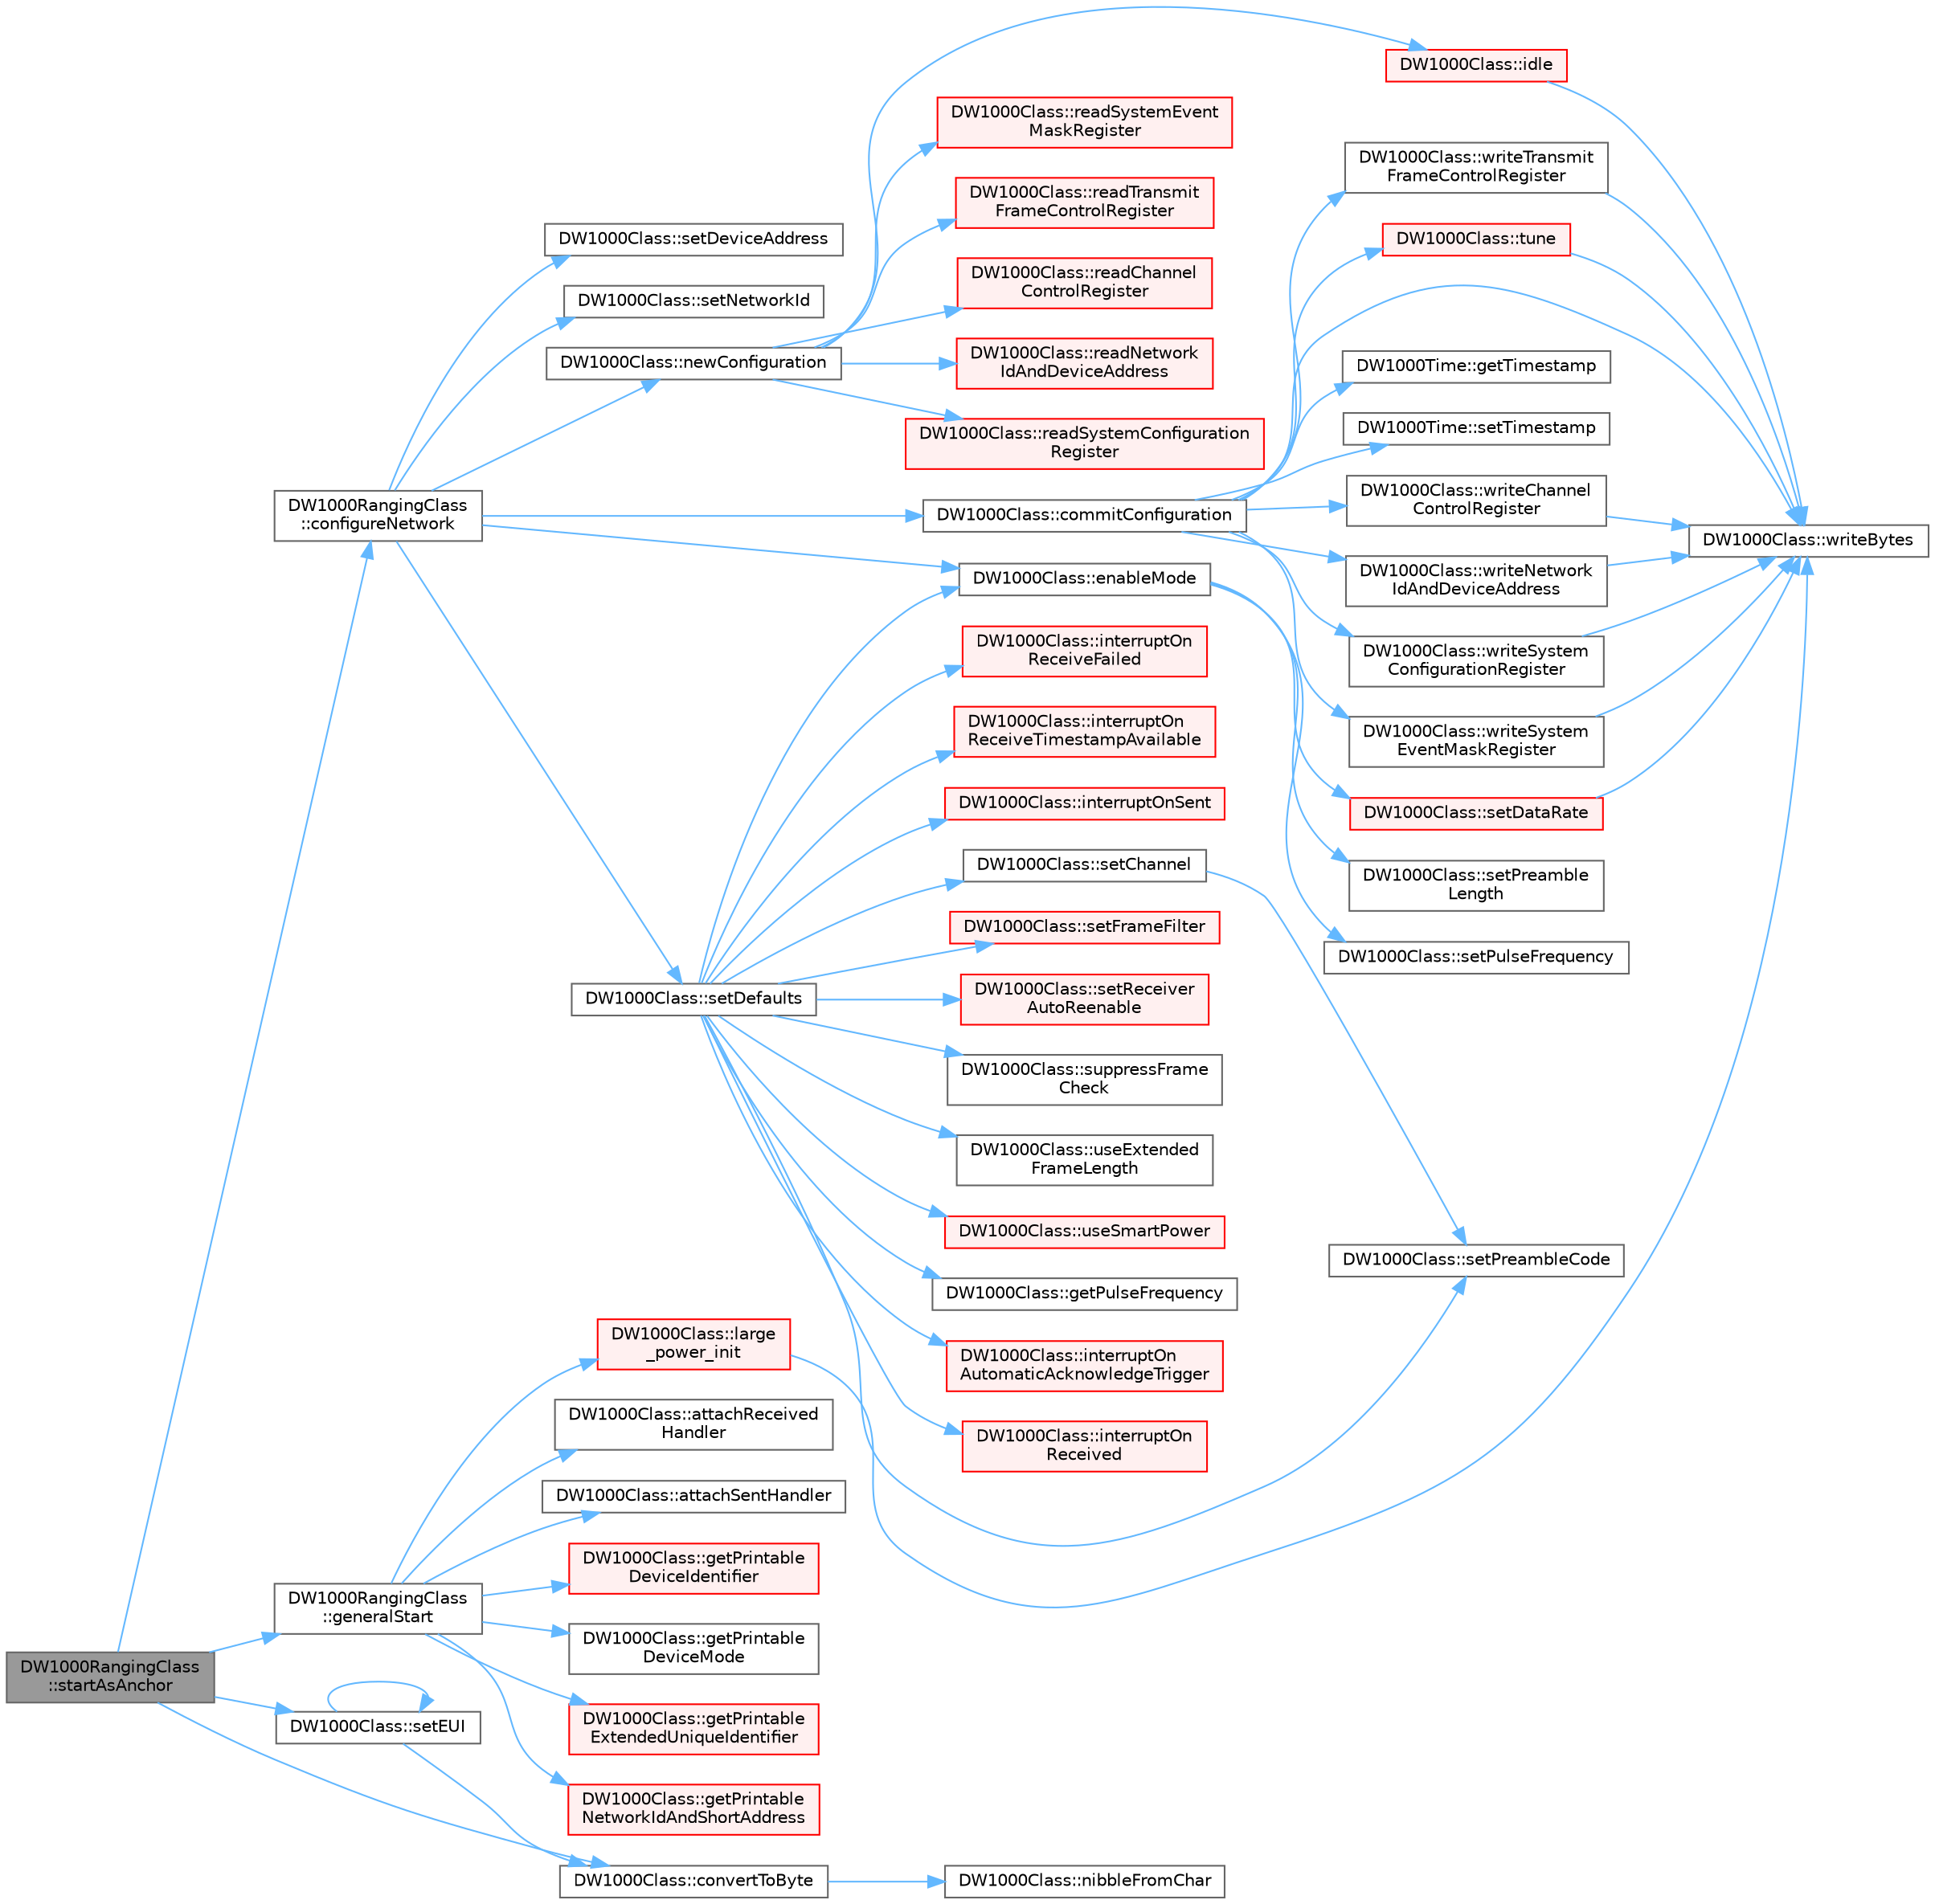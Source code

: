 digraph "DW1000RangingClass::startAsAnchor"
{
 // LATEX_PDF_SIZE
  bgcolor="transparent";
  edge [fontname=Helvetica,fontsize=10,labelfontname=Helvetica,labelfontsize=10];
  node [fontname=Helvetica,fontsize=10,shape=box,height=0.2,width=0.4];
  rankdir="LR";
  Node1 [id="Node000001",label="DW1000RangingClass\l::startAsAnchor",height=0.2,width=0.4,color="gray40", fillcolor="grey60", style="filled", fontcolor="black",tooltip=" "];
  Node1 -> Node2 [id="edge1_Node000001_Node000002",color="steelblue1",style="solid",tooltip=" "];
  Node2 [id="Node000002",label="DW1000RangingClass\l::configureNetwork",height=0.2,width=0.4,color="grey40", fillcolor="white", style="filled",URL="$class_d_w1000_ranging_class.html#a8d52b5dadd722c169e960a3ccb0850f2",tooltip=" "];
  Node2 -> Node3 [id="edge2_Node000002_Node000003",color="steelblue1",style="solid",tooltip=" "];
  Node3 [id="Node000003",label="DW1000Class::commitConfiguration",height=0.2,width=0.4,color="grey40", fillcolor="white", style="filled",URL="$class_d_w1000_class.html#a50e230d4ac0df27e1e1b0ce50242adc2",tooltip=" "];
  Node3 -> Node4 [id="edge3_Node000003_Node000004",color="steelblue1",style="solid",tooltip=" "];
  Node4 [id="Node000004",label="DW1000Time::getTimestamp",height=0.2,width=0.4,color="grey40", fillcolor="white", style="filled",URL="$class_d_w1000_time.html#a4bbc27fdfe2276aeb8d985d26f566086",tooltip=" "];
  Node3 -> Node5 [id="edge4_Node000003_Node000005",color="steelblue1",style="solid",tooltip=" "];
  Node5 [id="Node000005",label="DW1000Time::setTimestamp",height=0.2,width=0.4,color="grey40", fillcolor="white", style="filled",URL="$class_d_w1000_time.html#a62dcd395c3fc6819d4c1994dad06db78",tooltip=" "];
  Node3 -> Node6 [id="edge5_Node000003_Node000006",color="steelblue1",style="solid",tooltip=" "];
  Node6 [id="Node000006",label="DW1000Class::tune",height=0.2,width=0.4,color="red", fillcolor="#FFF0F0", style="filled",URL="$class_d_w1000_class.html#a1e996f1921f45efddef0c343e3a29b44",tooltip=" "];
  Node6 -> Node10 [id="edge6_Node000006_Node000010",color="steelblue1",style="solid",tooltip=" "];
  Node10 [id="Node000010",label="DW1000Class::writeBytes",height=0.2,width=0.4,color="grey40", fillcolor="white", style="filled",URL="$class_d_w1000_class.html#a0772ea0dca8931657f4cca4570cf000d",tooltip=" "];
  Node3 -> Node10 [id="edge7_Node000003_Node000010",color="steelblue1",style="solid",tooltip=" "];
  Node3 -> Node12 [id="edge8_Node000003_Node000012",color="steelblue1",style="solid",tooltip=" "];
  Node12 [id="Node000012",label="DW1000Class::writeChannel\lControlRegister",height=0.2,width=0.4,color="grey40", fillcolor="white", style="filled",URL="$class_d_w1000_class.html#a2ee08ca0011f72a0349c1e871bf24164",tooltip=" "];
  Node12 -> Node10 [id="edge9_Node000012_Node000010",color="steelblue1",style="solid",tooltip=" "];
  Node3 -> Node13 [id="edge10_Node000003_Node000013",color="steelblue1",style="solid",tooltip=" "];
  Node13 [id="Node000013",label="DW1000Class::writeNetwork\lIdAndDeviceAddress",height=0.2,width=0.4,color="grey40", fillcolor="white", style="filled",URL="$class_d_w1000_class.html#a8a0ca63db7e1957c4bab94f49a018be4",tooltip=" "];
  Node13 -> Node10 [id="edge11_Node000013_Node000010",color="steelblue1",style="solid",tooltip=" "];
  Node3 -> Node14 [id="edge12_Node000003_Node000014",color="steelblue1",style="solid",tooltip=" "];
  Node14 [id="Node000014",label="DW1000Class::writeSystem\lConfigurationRegister",height=0.2,width=0.4,color="grey40", fillcolor="white", style="filled",URL="$class_d_w1000_class.html#ac5ff65d716216fa71853c3df3efa3853",tooltip=" "];
  Node14 -> Node10 [id="edge13_Node000014_Node000010",color="steelblue1",style="solid",tooltip=" "];
  Node3 -> Node15 [id="edge14_Node000003_Node000015",color="steelblue1",style="solid",tooltip=" "];
  Node15 [id="Node000015",label="DW1000Class::writeSystem\lEventMaskRegister",height=0.2,width=0.4,color="grey40", fillcolor="white", style="filled",URL="$class_d_w1000_class.html#a27785065539bdce2646abd6c0b3c9804",tooltip=" "];
  Node15 -> Node10 [id="edge15_Node000015_Node000010",color="steelblue1",style="solid",tooltip=" "];
  Node3 -> Node16 [id="edge16_Node000003_Node000016",color="steelblue1",style="solid",tooltip=" "];
  Node16 [id="Node000016",label="DW1000Class::writeTransmit\lFrameControlRegister",height=0.2,width=0.4,color="grey40", fillcolor="white", style="filled",URL="$class_d_w1000_class.html#ac2617248374072f75f32d4743d3cbd8f",tooltip=" "];
  Node16 -> Node10 [id="edge17_Node000016_Node000010",color="steelblue1",style="solid",tooltip=" "];
  Node2 -> Node17 [id="edge18_Node000002_Node000017",color="steelblue1",style="solid",tooltip=" "];
  Node17 [id="Node000017",label="DW1000Class::enableMode",height=0.2,width=0.4,color="grey40", fillcolor="white", style="filled",URL="$class_d_w1000_class.html#a3e0701b9373ec91c3e01ec96a0165ff8",tooltip=" "];
  Node17 -> Node18 [id="edge19_Node000017_Node000018",color="steelblue1",style="solid",tooltip=" "];
  Node18 [id="Node000018",label="DW1000Class::setDataRate",height=0.2,width=0.4,color="red", fillcolor="#FFF0F0", style="filled",URL="$class_d_w1000_class.html#a33a0d48330a15629d8b98068d385bb4f",tooltip=" "];
  Node18 -> Node10 [id="edge20_Node000018_Node000010",color="steelblue1",style="solid",tooltip=" "];
  Node17 -> Node20 [id="edge21_Node000017_Node000020",color="steelblue1",style="solid",tooltip=" "];
  Node20 [id="Node000020",label="DW1000Class::setPreamble\lLength",height=0.2,width=0.4,color="grey40", fillcolor="white", style="filled",URL="$class_d_w1000_class.html#a49962ad99ef5c1cccd01c55bb4dbfa36",tooltip=" "];
  Node17 -> Node21 [id="edge22_Node000017_Node000021",color="steelblue1",style="solid",tooltip=" "];
  Node21 [id="Node000021",label="DW1000Class::setPulseFrequency",height=0.2,width=0.4,color="grey40", fillcolor="white", style="filled",URL="$class_d_w1000_class.html#a06b2868d23f50189b22b6a67f089e04d",tooltip=" "];
  Node2 -> Node22 [id="edge23_Node000002_Node000022",color="steelblue1",style="solid",tooltip=" "];
  Node22 [id="Node000022",label="DW1000Class::newConfiguration",height=0.2,width=0.4,color="grey40", fillcolor="white", style="filled",URL="$class_d_w1000_class.html#a407b2fff98dab43ed909495a46373468",tooltip=" "];
  Node22 -> Node23 [id="edge24_Node000022_Node000023",color="steelblue1",style="solid",tooltip=" "];
  Node23 [id="Node000023",label="DW1000Class::idle",height=0.2,width=0.4,color="red", fillcolor="#FFF0F0", style="filled",URL="$class_d_w1000_class.html#a02b962429abec24f14178d33fe1079df",tooltip=" "];
  Node23 -> Node10 [id="edge25_Node000023_Node000010",color="steelblue1",style="solid",tooltip=" "];
  Node22 -> Node24 [id="edge26_Node000022_Node000024",color="steelblue1",style="solid",tooltip=" "];
  Node24 [id="Node000024",label="DW1000Class::readChannel\lControlRegister",height=0.2,width=0.4,color="red", fillcolor="#FFF0F0", style="filled",URL="$class_d_w1000_class.html#a7b2cc4b8d7f04e8f02140a4000b4ce18",tooltip=" "];
  Node22 -> Node25 [id="edge27_Node000022_Node000025",color="steelblue1",style="solid",tooltip=" "];
  Node25 [id="Node000025",label="DW1000Class::readNetwork\lIdAndDeviceAddress",height=0.2,width=0.4,color="red", fillcolor="#FFF0F0", style="filled",URL="$class_d_w1000_class.html#a1a97a9e117c7d2a8e821276063f60082",tooltip=" "];
  Node22 -> Node26 [id="edge28_Node000022_Node000026",color="steelblue1",style="solid",tooltip=" "];
  Node26 [id="Node000026",label="DW1000Class::readSystemConfiguration\lRegister",height=0.2,width=0.4,color="red", fillcolor="#FFF0F0", style="filled",URL="$class_d_w1000_class.html#a266d8bff7e8374bed37f56db11ad5aab",tooltip=" "];
  Node22 -> Node27 [id="edge29_Node000022_Node000027",color="steelblue1",style="solid",tooltip=" "];
  Node27 [id="Node000027",label="DW1000Class::readSystemEvent\lMaskRegister",height=0.2,width=0.4,color="red", fillcolor="#FFF0F0", style="filled",URL="$class_d_w1000_class.html#a01f0844696513cd33c8f076f944d60e7",tooltip=" "];
  Node22 -> Node28 [id="edge30_Node000022_Node000028",color="steelblue1",style="solid",tooltip=" "];
  Node28 [id="Node000028",label="DW1000Class::readTransmit\lFrameControlRegister",height=0.2,width=0.4,color="red", fillcolor="#FFF0F0", style="filled",URL="$class_d_w1000_class.html#a9eb2d38a38c878314291dc6759276a0a",tooltip=" "];
  Node2 -> Node29 [id="edge31_Node000002_Node000029",color="steelblue1",style="solid",tooltip=" "];
  Node29 [id="Node000029",label="DW1000Class::setDefaults",height=0.2,width=0.4,color="grey40", fillcolor="white", style="filled",URL="$class_d_w1000_class.html#a07dcb51bbdd1d2628aca0aebcd4e8648",tooltip=" "];
  Node29 -> Node17 [id="edge32_Node000029_Node000017",color="steelblue1",style="solid",tooltip=" "];
  Node29 -> Node30 [id="edge33_Node000029_Node000030",color="steelblue1",style="solid",tooltip=" "];
  Node30 [id="Node000030",label="DW1000Class::getPulseFrequency",height=0.2,width=0.4,color="grey40", fillcolor="white", style="filled",URL="$class_d_w1000_class.html#a22468e4271cf51cbec24eaeb48ec7594",tooltip=" "];
  Node29 -> Node31 [id="edge34_Node000029_Node000031",color="steelblue1",style="solid",tooltip=" "];
  Node31 [id="Node000031",label="DW1000Class::interruptOn\lAutomaticAcknowledgeTrigger",height=0.2,width=0.4,color="red", fillcolor="#FFF0F0", style="filled",URL="$class_d_w1000_class.html#a9f4657110d02779f0de43d85b8725396",tooltip=" "];
  Node29 -> Node32 [id="edge35_Node000029_Node000032",color="steelblue1",style="solid",tooltip=" "];
  Node32 [id="Node000032",label="DW1000Class::interruptOn\lReceived",height=0.2,width=0.4,color="red", fillcolor="#FFF0F0", style="filled",URL="$class_d_w1000_class.html#acc5fc4e41a2ab337a70e95dbc215aebe",tooltip=" "];
  Node29 -> Node33 [id="edge36_Node000029_Node000033",color="steelblue1",style="solid",tooltip=" "];
  Node33 [id="Node000033",label="DW1000Class::interruptOn\lReceiveFailed",height=0.2,width=0.4,color="red", fillcolor="#FFF0F0", style="filled",URL="$class_d_w1000_class.html#a472093d784aa8416285ee765688ab773",tooltip=" "];
  Node29 -> Node34 [id="edge37_Node000029_Node000034",color="steelblue1",style="solid",tooltip=" "];
  Node34 [id="Node000034",label="DW1000Class::interruptOn\lReceiveTimestampAvailable",height=0.2,width=0.4,color="red", fillcolor="#FFF0F0", style="filled",URL="$class_d_w1000_class.html#a597f9d029985f7c4bad31b4b1a8febd4",tooltip=" "];
  Node29 -> Node35 [id="edge38_Node000029_Node000035",color="steelblue1",style="solid",tooltip=" "];
  Node35 [id="Node000035",label="DW1000Class::interruptOnSent",height=0.2,width=0.4,color="red", fillcolor="#FFF0F0", style="filled",URL="$class_d_w1000_class.html#aecec6bbac162b4906be77972e00ca30c",tooltip=" "];
  Node29 -> Node36 [id="edge39_Node000029_Node000036",color="steelblue1",style="solid",tooltip=" "];
  Node36 [id="Node000036",label="DW1000Class::setChannel",height=0.2,width=0.4,color="grey40", fillcolor="white", style="filled",URL="$class_d_w1000_class.html#abaf3065f30fdf41eb77b99ab30f81586",tooltip=" "];
  Node36 -> Node37 [id="edge40_Node000036_Node000037",color="steelblue1",style="solid",tooltip=" "];
  Node37 [id="Node000037",label="DW1000Class::setPreambleCode",height=0.2,width=0.4,color="grey40", fillcolor="white", style="filled",URL="$class_d_w1000_class.html#a5b5f551eaa346b7c724aa9e9895cdb15",tooltip=" "];
  Node29 -> Node38 [id="edge41_Node000029_Node000038",color="steelblue1",style="solid",tooltip=" "];
  Node38 [id="Node000038",label="DW1000Class::setFrameFilter",height=0.2,width=0.4,color="red", fillcolor="#FFF0F0", style="filled",URL="$class_d_w1000_class.html#a1b9c117107dc1fed4f00f6e899fad915",tooltip=" "];
  Node29 -> Node37 [id="edge42_Node000029_Node000037",color="steelblue1",style="solid",tooltip=" "];
  Node29 -> Node39 [id="edge43_Node000029_Node000039",color="steelblue1",style="solid",tooltip=" "];
  Node39 [id="Node000039",label="DW1000Class::setReceiver\lAutoReenable",height=0.2,width=0.4,color="red", fillcolor="#FFF0F0", style="filled",URL="$class_d_w1000_class.html#a53e17fac6b38319d6caca584c5ab34ca",tooltip=" "];
  Node29 -> Node40 [id="edge44_Node000029_Node000040",color="steelblue1",style="solid",tooltip=" "];
  Node40 [id="Node000040",label="DW1000Class::suppressFrame\lCheck",height=0.2,width=0.4,color="grey40", fillcolor="white", style="filled",URL="$class_d_w1000_class.html#afde1923323b3be3212f102fad09db4e9",tooltip=" "];
  Node29 -> Node41 [id="edge45_Node000029_Node000041",color="steelblue1",style="solid",tooltip=" "];
  Node41 [id="Node000041",label="DW1000Class::useExtended\lFrameLength",height=0.2,width=0.4,color="grey40", fillcolor="white", style="filled",URL="$class_d_w1000_class.html#ad34e8cd07429db763b9e51e496c4ec1a",tooltip=" "];
  Node29 -> Node42 [id="edge46_Node000029_Node000042",color="steelblue1",style="solid",tooltip=" "];
  Node42 [id="Node000042",label="DW1000Class::useSmartPower",height=0.2,width=0.4,color="red", fillcolor="#FFF0F0", style="filled",URL="$class_d_w1000_class.html#a553b32a50b0be672319c0c6a04c3b9cf",tooltip=" "];
  Node2 -> Node43 [id="edge47_Node000002_Node000043",color="steelblue1",style="solid",tooltip=" "];
  Node43 [id="Node000043",label="DW1000Class::setDeviceAddress",height=0.2,width=0.4,color="grey40", fillcolor="white", style="filled",URL="$class_d_w1000_class.html#ae47c9a3c5f8a202a72c11a6ee5099749",tooltip=" "];
  Node2 -> Node44 [id="edge48_Node000002_Node000044",color="steelblue1",style="solid",tooltip=" "];
  Node44 [id="Node000044",label="DW1000Class::setNetworkId",height=0.2,width=0.4,color="grey40", fillcolor="white", style="filled",URL="$class_d_w1000_class.html#a332e90d3b8fc200f2a6ffd4dbffa4786",tooltip=" "];
  Node1 -> Node45 [id="edge49_Node000001_Node000045",color="steelblue1",style="solid",tooltip=" "];
  Node45 [id="Node000045",label="DW1000Class::convertToByte",height=0.2,width=0.4,color="grey40", fillcolor="white", style="filled",URL="$class_d_w1000_class.html#a43e2a1360a222c250b885013e291e123",tooltip=" "];
  Node45 -> Node46 [id="edge50_Node000045_Node000046",color="steelblue1",style="solid",tooltip=" "];
  Node46 [id="Node000046",label="DW1000Class::nibbleFromChar",height=0.2,width=0.4,color="grey40", fillcolor="white", style="filled",URL="$class_d_w1000_class.html#a0dcf373ae85b564a68d81e010b4c019c",tooltip=" "];
  Node1 -> Node47 [id="edge51_Node000001_Node000047",color="steelblue1",style="solid",tooltip=" "];
  Node47 [id="Node000047",label="DW1000RangingClass\l::generalStart",height=0.2,width=0.4,color="grey40", fillcolor="white", style="filled",URL="$class_d_w1000_ranging_class.html#a81019e2311f5aa6a33f006beae8aadd7",tooltip=" "];
  Node47 -> Node48 [id="edge52_Node000047_Node000048",color="steelblue1",style="solid",tooltip=" "];
  Node48 [id="Node000048",label="DW1000Class::attachReceived\lHandler",height=0.2,width=0.4,color="grey40", fillcolor="white", style="filled",URL="$class_d_w1000_class.html#a114f68401a4e8832898817edc6a3c4d6",tooltip=" "];
  Node47 -> Node49 [id="edge53_Node000047_Node000049",color="steelblue1",style="solid",tooltip=" "];
  Node49 [id="Node000049",label="DW1000Class::attachSentHandler",height=0.2,width=0.4,color="grey40", fillcolor="white", style="filled",URL="$class_d_w1000_class.html#a2b02ecfd1d43711c9d3959bd223d7192",tooltip=" "];
  Node47 -> Node50 [id="edge54_Node000047_Node000050",color="steelblue1",style="solid",tooltip=" "];
  Node50 [id="Node000050",label="DW1000Class::getPrintable\lDeviceIdentifier",height=0.2,width=0.4,color="red", fillcolor="#FFF0F0", style="filled",URL="$class_d_w1000_class.html#a757c2dc620cf66577c3724c3b9167282",tooltip=" "];
  Node47 -> Node51 [id="edge55_Node000047_Node000051",color="steelblue1",style="solid",tooltip=" "];
  Node51 [id="Node000051",label="DW1000Class::getPrintable\lDeviceMode",height=0.2,width=0.4,color="grey40", fillcolor="white", style="filled",URL="$class_d_w1000_class.html#aba6a8396bc6d5aa5cecc103c6cadbd4f",tooltip=" "];
  Node47 -> Node52 [id="edge56_Node000047_Node000052",color="steelblue1",style="solid",tooltip=" "];
  Node52 [id="Node000052",label="DW1000Class::getPrintable\lExtendedUniqueIdentifier",height=0.2,width=0.4,color="red", fillcolor="#FFF0F0", style="filled",URL="$class_d_w1000_class.html#a28eb2587d1fad7904f6a5f47dbd6b8b8",tooltip=" "];
  Node47 -> Node53 [id="edge57_Node000047_Node000053",color="steelblue1",style="solid",tooltip=" "];
  Node53 [id="Node000053",label="DW1000Class::getPrintable\lNetworkIdAndShortAddress",height=0.2,width=0.4,color="red", fillcolor="#FFF0F0", style="filled",URL="$class_d_w1000_class.html#a960722efa3e20f61baeaf5ebee439282",tooltip=" "];
  Node47 -> Node54 [id="edge58_Node000047_Node000054",color="steelblue1",style="solid",tooltip=" "];
  Node54 [id="Node000054",label="DW1000Class::large\l_power_init",height=0.2,width=0.4,color="red", fillcolor="#FFF0F0", style="filled",URL="$class_d_w1000_class.html#a3c4ae15b4fce13ea9d0b2a3d73a31a0d",tooltip=" "];
  Node54 -> Node10 [id="edge59_Node000054_Node000010",color="steelblue1",style="solid",tooltip=" "];
  Node1 -> Node55 [id="edge60_Node000001_Node000055",color="steelblue1",style="solid",tooltip=" "];
  Node55 [id="Node000055",label="DW1000Class::setEUI",height=0.2,width=0.4,color="grey40", fillcolor="white", style="filled",URL="$class_d_w1000_class.html#a0774cee4227d26ae17dc3da283de4d22",tooltip=" "];
  Node55 -> Node45 [id="edge61_Node000055_Node000045",color="steelblue1",style="solid",tooltip=" "];
  Node55 -> Node55 [id="edge62_Node000055_Node000055",color="steelblue1",style="solid",tooltip=" "];
}
